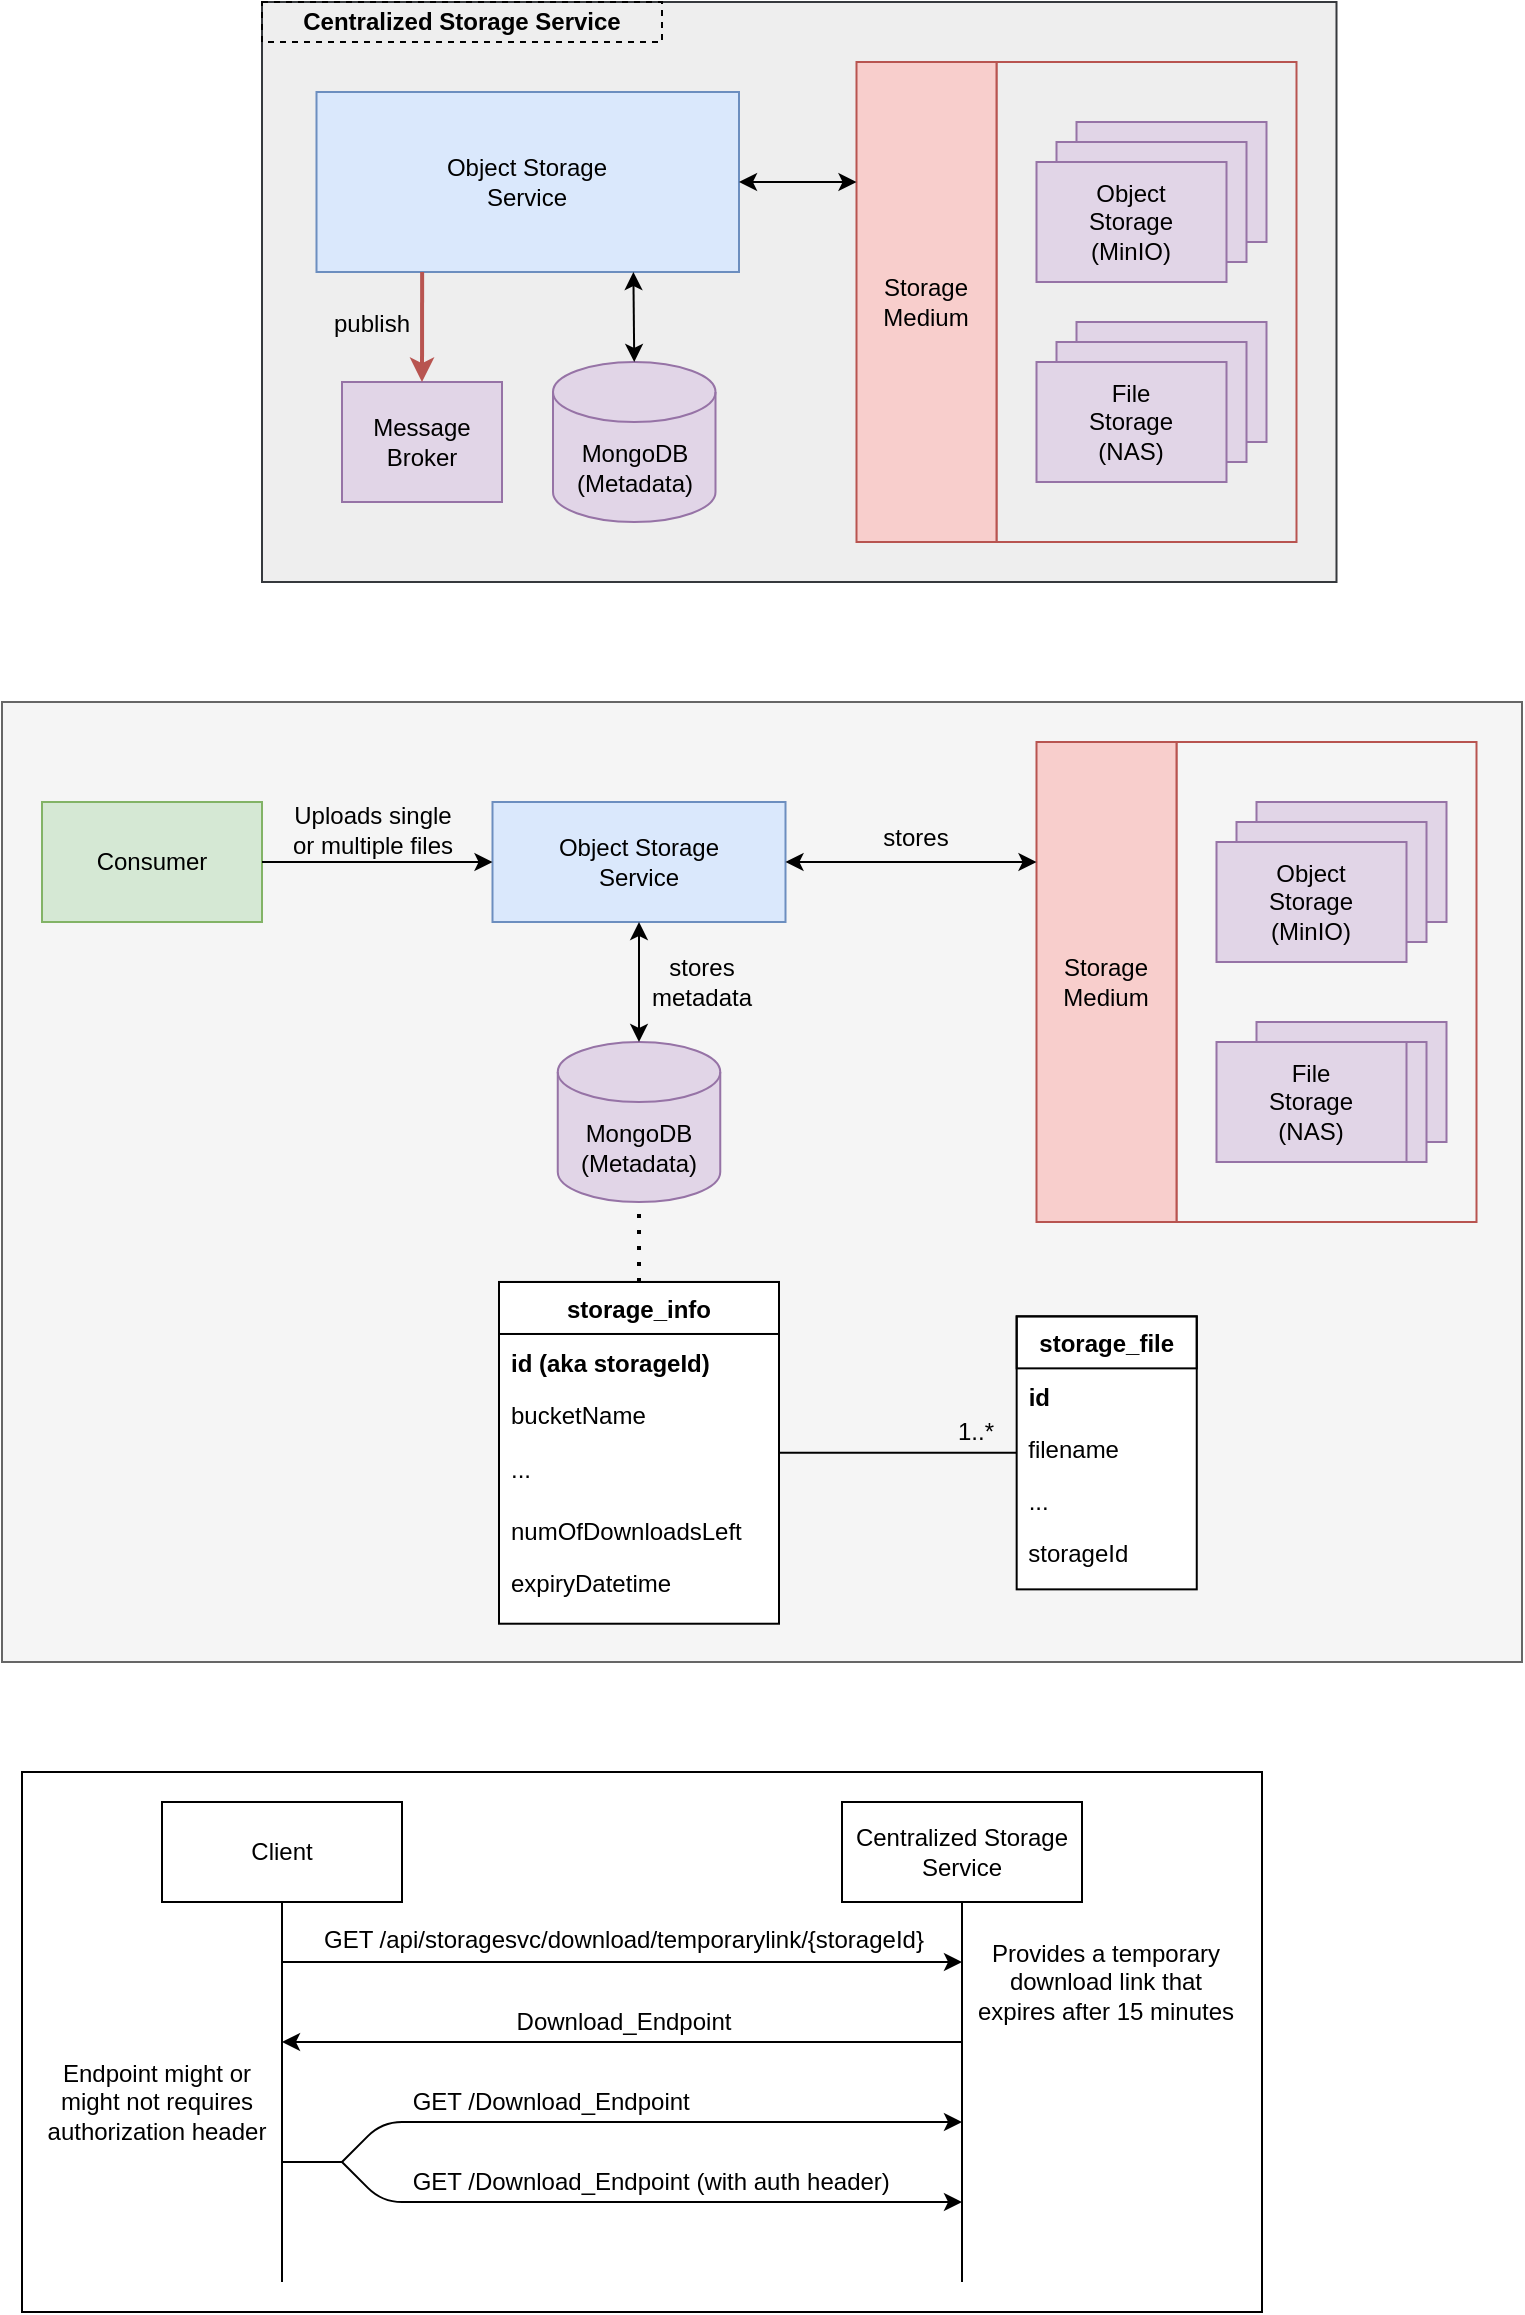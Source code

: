 <mxfile version="14.7.7" type="device"><diagram id="gi-ycD_OpRkMof07d4Xr" name="Page-1"><mxGraphModel dx="1166" dy="588" grid="1" gridSize="10" guides="1" tooltips="1" connect="1" arrows="1" fold="1" page="1" pageScale="1" pageWidth="850" pageHeight="1100" math="0" shadow="0"><root><mxCell id="0"/><mxCell id="1" parent="0"/><mxCell id="p-K7yDYFyvTTm-oGL-jp-16" value="" style="rounded=0;whiteSpace=wrap;html=1;align=left;" vertex="1" parent="1"><mxGeometry x="50" y="905" width="620" height="270" as="geometry"/></mxCell><mxCell id="52O66GTAY4KyctBZuw4A-87" value="" style="rounded=0;whiteSpace=wrap;html=1;strokeColor=#666666;align=center;fillColor=#f5f5f5;fontColor=#333333;" parent="1" vertex="1"><mxGeometry x="40" y="370" width="760" height="480" as="geometry"/></mxCell><mxCell id="52O66GTAY4KyctBZuw4A-1" value="" style="rounded=0;whiteSpace=wrap;html=1;strokeColor=#36393d;strokeWidth=1;fillColor=#eeeeee;align=center;" parent="1" vertex="1"><mxGeometry x="170" y="20" width="537.25" height="290" as="geometry"/></mxCell><mxCell id="52O66GTAY4KyctBZuw4A-2" value="" style="rounded=0;whiteSpace=wrap;html=1;strokeColor=#b85450;fillColor=none;" parent="1" vertex="1"><mxGeometry x="537.25" y="50" width="150" height="240" as="geometry"/></mxCell><mxCell id="52O66GTAY4KyctBZuw4A-3" value="Object Storage&lt;br&gt;Service" style="rounded=0;whiteSpace=wrap;html=1;fillColor=#dae8fc;strokeColor=#6c8ebf;" parent="1" vertex="1"><mxGeometry x="197.25" y="65" width="211.25" height="90" as="geometry"/></mxCell><mxCell id="52O66GTAY4KyctBZuw4A-4" value="MongoDB&lt;br&gt;(Metadata)" style="shape=cylinder3;whiteSpace=wrap;html=1;boundedLbl=1;backgroundOutline=1;size=15;fillColor=#e1d5e7;strokeColor=#9673a6;" parent="1" vertex="1"><mxGeometry x="315.5" y="200" width="81.25" height="80" as="geometry"/></mxCell><mxCell id="52O66GTAY4KyctBZuw4A-5" value="" style="group" parent="1" vertex="1" connectable="0"><mxGeometry x="557.25" y="180" width="115" height="80" as="geometry"/></mxCell><mxCell id="52O66GTAY4KyctBZuw4A-6" value="MinIO&lt;br&gt;Cluster" style="rounded=0;whiteSpace=wrap;html=1;fillColor=#e1d5e7;strokeColor=#9673a6;" parent="52O66GTAY4KyctBZuw4A-5" vertex="1"><mxGeometry x="20" width="95" height="60" as="geometry"/></mxCell><mxCell id="52O66GTAY4KyctBZuw4A-7" value="MinIO&lt;br&gt;Cluster" style="rounded=0;whiteSpace=wrap;html=1;fillColor=#e1d5e7;strokeColor=#9673a6;" parent="52O66GTAY4KyctBZuw4A-5" vertex="1"><mxGeometry x="10" y="10" width="95" height="60" as="geometry"/></mxCell><mxCell id="52O66GTAY4KyctBZuw4A-8" value="&lt;div&gt;File&lt;/div&gt;&lt;div&gt;Storage&lt;/div&gt;&lt;div&gt;(NAS)&lt;br&gt;&lt;/div&gt;" style="rounded=0;whiteSpace=wrap;html=1;fillColor=#e1d5e7;strokeColor=#9673a6;" parent="52O66GTAY4KyctBZuw4A-5" vertex="1"><mxGeometry y="20" width="95" height="60" as="geometry"/></mxCell><mxCell id="52O66GTAY4KyctBZuw4A-9" value="" style="group" parent="1" vertex="1" connectable="0"><mxGeometry x="557.25" y="80" width="115" height="80" as="geometry"/></mxCell><mxCell id="52O66GTAY4KyctBZuw4A-10" value="MinIO&lt;br&gt;Cluster" style="rounded=0;whiteSpace=wrap;html=1;fillColor=#e1d5e7;strokeColor=#9673a6;" parent="52O66GTAY4KyctBZuw4A-9" vertex="1"><mxGeometry x="20" width="95" height="60" as="geometry"/></mxCell><mxCell id="52O66GTAY4KyctBZuw4A-11" value="MinIO&lt;br&gt;Cluster" style="rounded=0;whiteSpace=wrap;html=1;fillColor=#e1d5e7;strokeColor=#9673a6;" parent="52O66GTAY4KyctBZuw4A-9" vertex="1"><mxGeometry x="10" y="10" width="95" height="60" as="geometry"/></mxCell><mxCell id="52O66GTAY4KyctBZuw4A-12" value="&lt;div&gt;Object&lt;/div&gt;&lt;div&gt;Storage&lt;/div&gt;&lt;div&gt;(MinIO)&lt;/div&gt;" style="rounded=0;whiteSpace=wrap;html=1;fillColor=#e1d5e7;strokeColor=#9673a6;" parent="52O66GTAY4KyctBZuw4A-9" vertex="1"><mxGeometry y="20" width="95" height="60" as="geometry"/></mxCell><mxCell id="52O66GTAY4KyctBZuw4A-13" value="&lt;div&gt;Storage&lt;/div&gt;&lt;div&gt;Medium&lt;br&gt;&lt;/div&gt;" style="rounded=0;whiteSpace=wrap;html=1;fillColor=#f8cecc;strokeColor=#b85450;" parent="1" vertex="1"><mxGeometry x="467.25" y="50" width="70" height="240" as="geometry"/></mxCell><mxCell id="52O66GTAY4KyctBZuw4A-14" value="" style="endArrow=classic;startArrow=classic;html=1;exitX=1;exitY=0.5;exitDx=0;exitDy=0;entryX=0;entryY=0.25;entryDx=0;entryDy=0;" parent="1" source="52O66GTAY4KyctBZuw4A-3" target="52O66GTAY4KyctBZuw4A-13" edge="1"><mxGeometry width="50" height="50" relative="1" as="geometry"><mxPoint x="267.25" y="135" as="sourcePoint"/><mxPoint x="317.25" y="85" as="targetPoint"/></mxGeometry></mxCell><mxCell id="52O66GTAY4KyctBZuw4A-15" value="&lt;div&gt;Centralized Storage Service&lt;br&gt;&lt;/div&gt;" style="text;html=1;fillColor=none;align=center;verticalAlign=middle;whiteSpace=wrap;rounded=0;dashed=1;strokeColor=#000000;fontStyle=1" parent="1" vertex="1"><mxGeometry x="170" y="20" width="200" height="20" as="geometry"/></mxCell><mxCell id="52O66GTAY4KyctBZuw4A-16" value="" style="endArrow=classic;startArrow=classic;html=1;exitX=0.5;exitY=0;exitDx=0;exitDy=0;exitPerimeter=0;entryX=0.75;entryY=1;entryDx=0;entryDy=0;" parent="1" source="52O66GTAY4KyctBZuw4A-4" target="52O66GTAY4KyctBZuw4A-3" edge="1"><mxGeometry width="50" height="50" relative="1" as="geometry"><mxPoint x="437.25" y="220" as="sourcePoint"/><mxPoint x="377.25" y="170" as="targetPoint"/></mxGeometry></mxCell><mxCell id="52O66GTAY4KyctBZuw4A-17" value="&lt;div&gt;Message&lt;/div&gt;&lt;div&gt;Broker&lt;br&gt;&lt;/div&gt;" style="rounded=0;whiteSpace=wrap;html=1;strokeColor=#9673a6;strokeWidth=1;align=center;fillColor=#e1d5e7;" parent="1" vertex="1"><mxGeometry x="210" y="210" width="80" height="60" as="geometry"/></mxCell><mxCell id="52O66GTAY4KyctBZuw4A-18" value="" style="endArrow=classic;html=1;exitX=0.25;exitY=1;exitDx=0;exitDy=0;entryX=0.5;entryY=0;entryDx=0;entryDy=0;fillColor=#f8cecc;strokeColor=#b85450;strokeWidth=2;" parent="1" source="52O66GTAY4KyctBZuw4A-3" target="52O66GTAY4KyctBZuw4A-17" edge="1"><mxGeometry width="50" height="50" relative="1" as="geometry"><mxPoint x="357.25" y="260" as="sourcePoint"/><mxPoint x="137.25" y="230" as="targetPoint"/></mxGeometry></mxCell><mxCell id="52O66GTAY4KyctBZuw4A-19" value="publish" style="text;html=1;strokeColor=none;fillColor=none;align=center;verticalAlign=middle;whiteSpace=wrap;rounded=0;" parent="1" vertex="1"><mxGeometry x="205.25" y="171" width="40" height="20" as="geometry"/></mxCell><mxCell id="52O66GTAY4KyctBZuw4A-20" value="Object Storage&lt;br&gt;Service" style="rounded=0;whiteSpace=wrap;html=1;fillColor=#dae8fc;strokeColor=#6c8ebf;" parent="1" vertex="1"><mxGeometry x="285.25" y="420" width="146.5" height="60" as="geometry"/></mxCell><mxCell id="52O66GTAY4KyctBZuw4A-21" value="" style="rounded=0;whiteSpace=wrap;html=1;strokeColor=#b85450;fillColor=none;" parent="1" vertex="1"><mxGeometry x="627.25" y="390" width="150" height="240" as="geometry"/></mxCell><mxCell id="52O66GTAY4KyctBZuw4A-22" value="" style="group" parent="1" vertex="1" connectable="0"><mxGeometry x="647.25" y="530" width="115" height="80" as="geometry"/></mxCell><mxCell id="52O66GTAY4KyctBZuw4A-23" value="MinIO&lt;br&gt;Cluster" style="rounded=0;whiteSpace=wrap;html=1;fillColor=#e1d5e7;strokeColor=#9673a6;" parent="52O66GTAY4KyctBZuw4A-22" vertex="1"><mxGeometry x="20" width="95" height="60" as="geometry"/></mxCell><mxCell id="52O66GTAY4KyctBZuw4A-24" value="MinIO&lt;br&gt;Cluster" style="rounded=0;whiteSpace=wrap;html=1;fillColor=#e1d5e7;strokeColor=#9673a6;" parent="52O66GTAY4KyctBZuw4A-22" vertex="1"><mxGeometry x="10" y="10" width="95" height="60" as="geometry"/></mxCell><mxCell id="52O66GTAY4KyctBZuw4A-25" value="&lt;div&gt;File&lt;/div&gt;&lt;div&gt;Storage&lt;/div&gt;&lt;div&gt;(NAS)&lt;br&gt;&lt;/div&gt;" style="rounded=0;whiteSpace=wrap;html=1;fillColor=#e1d5e7;strokeColor=#9673a6;" parent="52O66GTAY4KyctBZuw4A-22" vertex="1"><mxGeometry y="10" width="95" height="60" as="geometry"/></mxCell><mxCell id="52O66GTAY4KyctBZuw4A-26" value="" style="group" parent="1" vertex="1" connectable="0"><mxGeometry x="647.25" y="420" width="115" height="80" as="geometry"/></mxCell><mxCell id="52O66GTAY4KyctBZuw4A-27" value="MinIO&lt;br&gt;Cluster" style="rounded=0;whiteSpace=wrap;html=1;fillColor=#e1d5e7;strokeColor=#9673a6;" parent="52O66GTAY4KyctBZuw4A-26" vertex="1"><mxGeometry x="20" width="95" height="60" as="geometry"/></mxCell><mxCell id="52O66GTAY4KyctBZuw4A-28" value="MinIO&lt;br&gt;Cluster" style="rounded=0;whiteSpace=wrap;html=1;fillColor=#e1d5e7;strokeColor=#9673a6;" parent="52O66GTAY4KyctBZuw4A-26" vertex="1"><mxGeometry x="10" y="10" width="95" height="60" as="geometry"/></mxCell><mxCell id="52O66GTAY4KyctBZuw4A-29" value="&lt;div&gt;Object&lt;/div&gt;&lt;div&gt;Storage&lt;/div&gt;&lt;div&gt;(MinIO)&lt;/div&gt;" style="rounded=0;whiteSpace=wrap;html=1;fillColor=#e1d5e7;strokeColor=#9673a6;" parent="52O66GTAY4KyctBZuw4A-26" vertex="1"><mxGeometry y="20" width="95" height="60" as="geometry"/></mxCell><mxCell id="52O66GTAY4KyctBZuw4A-30" value="&lt;div&gt;Storage&lt;/div&gt;&lt;div&gt;Medium&lt;br&gt;&lt;/div&gt;" style="rounded=0;whiteSpace=wrap;html=1;fillColor=#f8cecc;strokeColor=#b85450;" parent="1" vertex="1"><mxGeometry x="557.25" y="390" width="70" height="240" as="geometry"/></mxCell><mxCell id="52O66GTAY4KyctBZuw4A-31" value="" style="endArrow=classic;startArrow=classic;html=1;entryX=0;entryY=0.25;entryDx=0;entryDy=0;exitX=1;exitY=0.5;exitDx=0;exitDy=0;" parent="1" source="52O66GTAY4KyctBZuw4A-20" target="52O66GTAY4KyctBZuw4A-30" edge="1"><mxGeometry width="50" height="50" relative="1" as="geometry"><mxPoint x="500" y="490" as="sourcePoint"/><mxPoint x="550" y="440" as="targetPoint"/></mxGeometry></mxCell><mxCell id="52O66GTAY4KyctBZuw4A-32" value="stores" style="text;html=1;strokeColor=none;fillColor=none;align=center;verticalAlign=middle;whiteSpace=wrap;rounded=0;" parent="1" vertex="1"><mxGeometry x="476.75" y="428" width="40" height="20" as="geometry"/></mxCell><mxCell id="52O66GTAY4KyctBZuw4A-33" value="MongoDB&lt;br&gt;(Metadata)" style="shape=cylinder3;whiteSpace=wrap;html=1;boundedLbl=1;backgroundOutline=1;size=15;fillColor=#e1d5e7;strokeColor=#9673a6;" parent="1" vertex="1"><mxGeometry x="317.88" y="540" width="81.25" height="80" as="geometry"/></mxCell><mxCell id="52O66GTAY4KyctBZuw4A-59" value="" style="endArrow=classic;startArrow=classic;html=1;entryX=0.5;entryY=1;entryDx=0;entryDy=0;exitX=0.5;exitY=0;exitDx=0;exitDy=0;exitPerimeter=0;" parent="1" source="52O66GTAY4KyctBZuw4A-33" target="52O66GTAY4KyctBZuw4A-20" edge="1"><mxGeometry width="50" height="50" relative="1" as="geometry"><mxPoint x="400" y="630" as="sourcePoint"/><mxPoint x="450" y="580" as="targetPoint"/></mxGeometry></mxCell><mxCell id="52O66GTAY4KyctBZuw4A-60" value="stores&lt;br&gt;metadata" style="text;html=1;strokeColor=none;fillColor=none;align=center;verticalAlign=middle;whiteSpace=wrap;rounded=0;" parent="1" vertex="1"><mxGeometry x="370" y="500" width="40" height="20" as="geometry"/></mxCell><mxCell id="52O66GTAY4KyctBZuw4A-62" value="" style="endArrow=none;dashed=1;html=1;dashPattern=1 3;strokeWidth=2;exitX=0.5;exitY=0;exitDx=0;exitDy=0;entryX=0.5;entryY=1;entryDx=0;entryDy=0;entryPerimeter=0;" parent="1" source="52O66GTAY4KyctBZuw4A-43" target="52O66GTAY4KyctBZuw4A-33" edge="1"><mxGeometry width="50" height="50" relative="1" as="geometry"><mxPoint x="430" y="720" as="sourcePoint"/><mxPoint x="380" y="610" as="targetPoint"/></mxGeometry></mxCell><mxCell id="52O66GTAY4KyctBZuw4A-64" value="Consumer" style="rounded=0;whiteSpace=wrap;html=1;fillColor=#d5e8d4;strokeColor=#82b366;" parent="1" vertex="1"><mxGeometry x="60" y="420" width="110" height="60" as="geometry"/></mxCell><mxCell id="52O66GTAY4KyctBZuw4A-65" value="" style="endArrow=classic;html=1;entryX=0;entryY=0.5;entryDx=0;entryDy=0;exitX=1;exitY=0.5;exitDx=0;exitDy=0;" parent="1" source="52O66GTAY4KyctBZuw4A-64" target="52O66GTAY4KyctBZuw4A-20" edge="1"><mxGeometry width="50" height="50" relative="1" as="geometry"><mxPoint x="170" y="440" as="sourcePoint"/><mxPoint x="250" y="660" as="targetPoint"/></mxGeometry></mxCell><mxCell id="52O66GTAY4KyctBZuw4A-67" value="Uploads single or multiple files" style="text;html=1;strokeColor=none;fillColor=none;align=center;verticalAlign=middle;whiteSpace=wrap;rounded=0;" parent="1" vertex="1"><mxGeometry x="180" y="424" width="91" height="20" as="geometry"/></mxCell><mxCell id="52O66GTAY4KyctBZuw4A-84" value="" style="endArrow=none;html=1;exitX=1;exitY=0.5;exitDx=0;exitDy=0;entryX=0;entryY=0.5;entryDx=0;entryDy=0;" parent="1" source="52O66GTAY4KyctBZuw4A-43" target="52O66GTAY4KyctBZuw4A-71" edge="1"><mxGeometry width="50" height="50" relative="1" as="geometry"><mxPoint x="460" y="801" as="sourcePoint"/><mxPoint x="470" y="731" as="targetPoint"/></mxGeometry></mxCell><mxCell id="52O66GTAY4KyctBZuw4A-86" value="1..*" style="text;html=1;strokeColor=none;fillColor=none;align=center;verticalAlign=middle;whiteSpace=wrap;rounded=0;" parent="1" vertex="1"><mxGeometry x="507.13" y="725" width="40" height="20" as="geometry"/></mxCell><mxCell id="52O66GTAY4KyctBZuw4A-88" value="" style="group" parent="1" vertex="1" connectable="0"><mxGeometry x="547.13" y="677.18" width="90.25" height="136.5" as="geometry"/></mxCell><mxCell id="52O66GTAY4KyctBZuw4A-71" value="" style="rounded=0;whiteSpace=wrap;html=1;" parent="52O66GTAY4KyctBZuw4A-88" vertex="1"><mxGeometry x="0.205" width="90.045" height="136.5" as="geometry"/></mxCell><mxCell id="52O66GTAY4KyctBZuw4A-75" value="..." style="text;strokeColor=none;fillColor=none;align=left;verticalAlign=top;spacingLeft=4;spacingRight=4;overflow=hidden;rotatable=0;points=[[0,0.5],[1,0.5]];portConstraint=eastwest;" parent="52O66GTAY4KyctBZuw4A-88" vertex="1"><mxGeometry x="0.205" y="79" width="90.045" height="26" as="geometry"/></mxCell><mxCell id="52O66GTAY4KyctBZuw4A-76" value="storage_file" style="text;fillColor=none;align=center;verticalAlign=top;spacingLeft=4;spacingRight=4;overflow=hidden;rotatable=0;points=[[0,0.5],[1,0.5]];portConstraint=eastwest;fontStyle=1;strokeColor=#000000;" parent="52O66GTAY4KyctBZuw4A-88" vertex="1"><mxGeometry x="0.205" width="90.045" height="26" as="geometry"/></mxCell><mxCell id="52O66GTAY4KyctBZuw4A-77" value="id" style="text;strokeColor=none;fillColor=none;align=left;verticalAlign=top;spacingLeft=4;spacingRight=4;overflow=hidden;rotatable=0;points=[[0,0.5],[1,0.5]];portConstraint=eastwest;fontStyle=1" parent="52O66GTAY4KyctBZuw4A-88" vertex="1"><mxGeometry x="0.205" y="27" width="90.045" height="26" as="geometry"/></mxCell><mxCell id="52O66GTAY4KyctBZuw4A-79" value="filename" style="text;strokeColor=none;fillColor=none;align=left;verticalAlign=top;spacingLeft=4;spacingRight=4;overflow=hidden;rotatable=0;points=[[0,0.5],[1,0.5]];portConstraint=eastwest;" parent="52O66GTAY4KyctBZuw4A-88" vertex="1"><mxGeometry y="53" width="90.045" height="26" as="geometry"/></mxCell><mxCell id="52O66GTAY4KyctBZuw4A-80" value="storageId" style="text;strokeColor=none;fillColor=none;align=left;verticalAlign=top;spacingLeft=4;spacingRight=4;overflow=hidden;rotatable=0;points=[[0,0.5],[1,0.5]];portConstraint=eastwest;" parent="52O66GTAY4KyctBZuw4A-88" vertex="1"><mxGeometry y="105" width="90.045" height="26" as="geometry"/></mxCell><mxCell id="52O66GTAY4KyctBZuw4A-89" value="" style="group" parent="1" vertex="1" connectable="0"><mxGeometry x="288.5" y="659.99" width="140" height="170.87" as="geometry"/></mxCell><mxCell id="52O66GTAY4KyctBZuw4A-43" value="" style="rounded=0;whiteSpace=wrap;html=1;" parent="52O66GTAY4KyctBZuw4A-89" vertex="1"><mxGeometry width="140" height="170.87" as="geometry"/></mxCell><mxCell id="52O66GTAY4KyctBZuw4A-39" value="..." style="text;strokeColor=none;fillColor=none;align=left;verticalAlign=top;spacingLeft=4;spacingRight=4;overflow=hidden;rotatable=0;points=[[0,0.5],[1,0.5]];portConstraint=eastwest;" parent="52O66GTAY4KyctBZuw4A-89" vertex="1"><mxGeometry y="80" width="131.5" height="26" as="geometry"/></mxCell><mxCell id="52O66GTAY4KyctBZuw4A-40" value="numOfDownloadsLeft" style="text;strokeColor=none;fillColor=none;align=left;verticalAlign=top;spacingLeft=4;spacingRight=4;overflow=hidden;rotatable=0;points=[[0,0.5],[1,0.5]];portConstraint=eastwest;" parent="52O66GTAY4KyctBZuw4A-89" vertex="1"><mxGeometry y="110.87" width="131.5" height="26" as="geometry"/></mxCell><mxCell id="52O66GTAY4KyctBZuw4A-41" value="expiryDatetime" style="text;strokeColor=none;fillColor=none;align=left;verticalAlign=top;spacingLeft=4;spacingRight=4;overflow=hidden;rotatable=0;points=[[0,0.5],[1,0.5]];portConstraint=eastwest;" parent="52O66GTAY4KyctBZuw4A-89" vertex="1"><mxGeometry y="136.87" width="131.5" height="26" as="geometry"/></mxCell><mxCell id="52O66GTAY4KyctBZuw4A-44" value="storage_info" style="text;fillColor=none;align=center;verticalAlign=top;spacingLeft=4;spacingRight=4;overflow=hidden;rotatable=0;points=[[0,0.5],[1,0.5]];portConstraint=eastwest;fontStyle=1;strokeColor=#000000;" parent="52O66GTAY4KyctBZuw4A-89" vertex="1"><mxGeometry width="140" height="26" as="geometry"/></mxCell><mxCell id="52O66GTAY4KyctBZuw4A-45" value="id (aka storageId)" style="text;strokeColor=none;fillColor=none;align=left;verticalAlign=top;spacingLeft=4;spacingRight=4;overflow=hidden;rotatable=0;points=[[0,0.5],[1,0.5]];portConstraint=eastwest;fontStyle=1" parent="52O66GTAY4KyctBZuw4A-89" vertex="1"><mxGeometry y="27" width="131.5" height="26" as="geometry"/></mxCell><mxCell id="52O66GTAY4KyctBZuw4A-46" value="bucketName" style="text;strokeColor=none;fillColor=none;align=left;verticalAlign=top;spacingLeft=4;spacingRight=4;overflow=hidden;rotatable=0;points=[[0,0.5],[1,0.5]];portConstraint=eastwest;" parent="52O66GTAY4KyctBZuw4A-89" vertex="1"><mxGeometry y="53" width="131.5" height="26" as="geometry"/></mxCell><mxCell id="p-K7yDYFyvTTm-oGL-jp-1" value="Client" style="rounded=0;whiteSpace=wrap;html=1;" vertex="1" parent="1"><mxGeometry x="120" y="920" width="120" height="50" as="geometry"/></mxCell><mxCell id="p-K7yDYFyvTTm-oGL-jp-2" value="Centralized Storage Service" style="rounded=0;whiteSpace=wrap;html=1;" vertex="1" parent="1"><mxGeometry x="460" y="920" width="120" height="50" as="geometry"/></mxCell><mxCell id="p-K7yDYFyvTTm-oGL-jp-3" value="" style="endArrow=none;html=1;exitX=0.5;exitY=1;exitDx=0;exitDy=0;" edge="1" parent="1" source="p-K7yDYFyvTTm-oGL-jp-1"><mxGeometry width="50" height="50" relative="1" as="geometry"><mxPoint x="320" y="1040" as="sourcePoint"/><mxPoint x="180" y="1160" as="targetPoint"/></mxGeometry></mxCell><mxCell id="p-K7yDYFyvTTm-oGL-jp-4" value="" style="endArrow=none;html=1;exitX=0.5;exitY=1;exitDx=0;exitDy=0;" edge="1" parent="1" source="p-K7yDYFyvTTm-oGL-jp-2"><mxGeometry width="50" height="50" relative="1" as="geometry"><mxPoint x="190" y="980" as="sourcePoint"/><mxPoint x="520" y="1160" as="targetPoint"/></mxGeometry></mxCell><mxCell id="p-K7yDYFyvTTm-oGL-jp-5" value="" style="endArrow=classic;html=1;" edge="1" parent="1"><mxGeometry width="50" height="50" relative="1" as="geometry"><mxPoint x="180" y="1000" as="sourcePoint"/><mxPoint x="520" y="1000" as="targetPoint"/></mxGeometry></mxCell><mxCell id="p-K7yDYFyvTTm-oGL-jp-6" value="GET /api/storagesvc/download/temporarylink/{storageId}" style="text;html=1;strokeColor=none;fillColor=none;align=center;verticalAlign=middle;whiteSpace=wrap;rounded=0;" vertex="1" parent="1"><mxGeometry x="185.75" y="979" width="330" height="20" as="geometry"/></mxCell><mxCell id="p-K7yDYFyvTTm-oGL-jp-7" value="" style="endArrow=classic;html=1;" edge="1" parent="1"><mxGeometry width="50" height="50" relative="1" as="geometry"><mxPoint x="520" y="1040" as="sourcePoint"/><mxPoint x="180" y="1040" as="targetPoint"/></mxGeometry></mxCell><mxCell id="p-K7yDYFyvTTm-oGL-jp-8" value="Download_Endpoint" style="text;html=1;strokeColor=none;fillColor=none;align=center;verticalAlign=middle;whiteSpace=wrap;rounded=0;" vertex="1" parent="1"><mxGeometry x="185.75" y="1020" width="330" height="20" as="geometry"/></mxCell><mxCell id="p-K7yDYFyvTTm-oGL-jp-9" value="" style="endArrow=classic;html=1;" edge="1" parent="1"><mxGeometry width="50" height="50" relative="1" as="geometry"><mxPoint x="210" y="1100" as="sourcePoint"/><mxPoint x="520" y="1080" as="targetPoint"/><Array as="points"><mxPoint x="230" y="1080"/></Array></mxGeometry></mxCell><mxCell id="p-K7yDYFyvTTm-oGL-jp-10" value="" style="endArrow=classic;html=1;" edge="1" parent="1"><mxGeometry width="50" height="50" relative="1" as="geometry"><mxPoint x="210" y="1100" as="sourcePoint"/><mxPoint x="520" y="1120" as="targetPoint"/><Array as="points"><mxPoint x="230" y="1120"/></Array></mxGeometry></mxCell><mxCell id="p-K7yDYFyvTTm-oGL-jp-11" value="" style="endArrow=none;html=1;" edge="1" parent="1"><mxGeometry width="50" height="50" relative="1" as="geometry"><mxPoint x="180" y="1100" as="sourcePoint"/><mxPoint x="210" y="1100" as="targetPoint"/></mxGeometry></mxCell><mxCell id="p-K7yDYFyvTTm-oGL-jp-13" value="Endpoint might or might not requires authorization header" style="text;html=1;strokeColor=none;fillColor=none;align=center;verticalAlign=middle;whiteSpace=wrap;rounded=0;" vertex="1" parent="1"><mxGeometry x="60" y="1060" width="115" height="20" as="geometry"/></mxCell><mxCell id="p-K7yDYFyvTTm-oGL-jp-14" value="&amp;nbsp;GET /Download_Endpoint" style="text;html=1;strokeColor=none;fillColor=none;align=left;verticalAlign=middle;whiteSpace=wrap;rounded=0;" vertex="1" parent="1"><mxGeometry x="240" y="1060" width="217.13" height="20" as="geometry"/></mxCell><mxCell id="p-K7yDYFyvTTm-oGL-jp-15" value="&amp;nbsp;GET /Download_Endpoint (with auth header)" style="text;html=1;strokeColor=none;fillColor=none;align=left;verticalAlign=middle;whiteSpace=wrap;rounded=0;" vertex="1" parent="1"><mxGeometry x="240" y="1100" width="247.13" height="20" as="geometry"/></mxCell><mxCell id="p-K7yDYFyvTTm-oGL-jp-17" value="Provides a temporary download link that expires after 15 minutes" style="text;html=1;strokeColor=none;fillColor=none;align=center;verticalAlign=middle;whiteSpace=wrap;rounded=0;" vertex="1" parent="1"><mxGeometry x="523.38" y="1000" width="137.75" height="20" as="geometry"/></mxCell></root></mxGraphModel></diagram></mxfile>